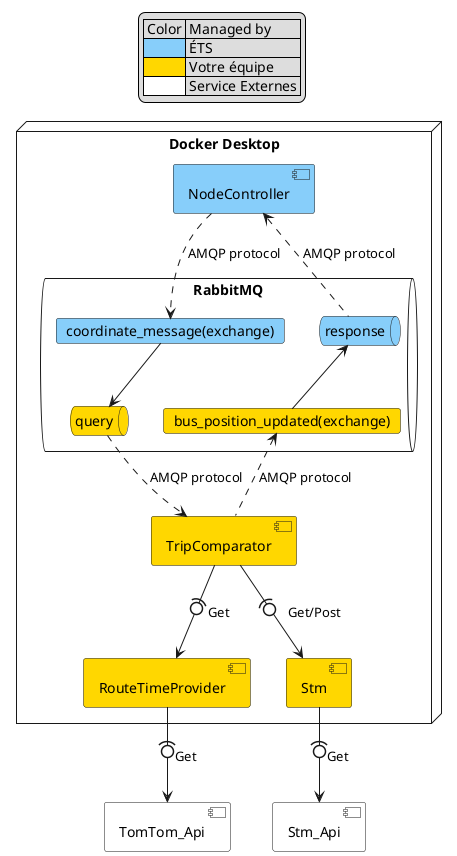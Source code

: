 @startuml

node "Docker Desktop" {
    component NodeController as nodeC #LightSkyBlue
    component TripComparator as tc #Gold
    component RouteTimeProvider as rtp #Gold
    component Stm #Gold
    queue RabbitMQ as mq {
        card "coordinate_message(exchange)" as queryEx #LightSkyBlue
        card "bus_position_updated(exchange)" as resEx #Gold
        queue query as qq #Gold
        queue response as rq #LightSkyBlue
        queryEx --> qq
        rq <-- resEx
    }
}

nodeC ..> queryEx : AMQP protocol
nodeC <.. rq : AMQP protocol
qq ..> tc : AMQP protocol
resEx <.. tc : AMQP protocol
tc -(0-> rtp : Get
tc -(0-> Stm : Get/Post

component Stm_Api #White
component TomTom_Api #White

Stm -(0-> Stm_Api : Get
rtp -(0-> TomTom_Api : Get

legend top
    | Color | Managed by |
    |<#LightSkyBlue>| ÉTS |
    |<#Gold>| Votre équipe |
    |<#White>| Service Externes |
endlegend

@enduml